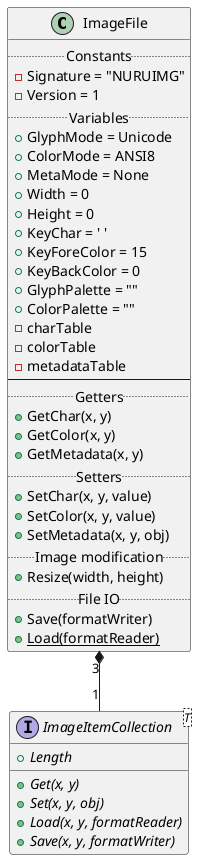 @startuml ImageFile
class ImageFile {
  ..Constants..
  -Signature = "NURUIMG"
  - Version = 1
  ..Variables..
  +GlyphMode = Unicode
  +ColorMode = ANSI8
  +MetaMode = None
  +Width = 0
  +Height = 0
  +KeyChar = ' '
  +KeyForeColor = 15
  +KeyBackColor = 0
  +GlyphPalette = ""
  +ColorPalette = ""
  -charTable
  -colorTable
  -metadataTable
  ----
  ..Getters..
  +GetChar(x, y)
  +GetColor(x, y)
  +GetMetadata(x, y)
  ..Setters..
  +SetChar(x, y, value)
  +SetColor(x, y, value)
  +SetMetadata(x, y, obj)
  ..Image modification..
  +Resize(width, height)
  ..File IO..
  +Save(formatWriter)
  +{static} Load(formatReader)
}

interface ImageItemCollection<T> {
    +{abstract} Length
    +{abstract} Get(x, y)
    +{abstract} Set(x, y, obj)
    +{abstract} Load(x, y, formatReader)
    +{abstract} Save(x, y, formatWriter)
}

ImageFile "3" *-- "1" ImageItemCollection 
@enduml